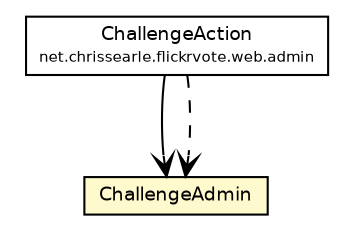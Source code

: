 #!/usr/local/bin/dot
#
# Class diagram 
# Generated by UmlGraph version 4.6 (http://www.spinellis.gr/sw/umlgraph)
#

digraph G {
	edge [fontname="Helvetica",fontsize=10,labelfontname="Helvetica",labelfontsize=10];
	node [fontname="Helvetica",fontsize=10,shape=plaintext];
	// net.chrissearle.flickrvote.web.admin.ChallengeAction
	c3883 [label=<<table border="0" cellborder="1" cellspacing="0" cellpadding="2" port="p" href="../admin/ChallengeAction.html">
		<tr><td><table border="0" cellspacing="0" cellpadding="1">
			<tr><td> ChallengeAction </td></tr>
			<tr><td><font point-size="7.0"> net.chrissearle.flickrvote.web.admin </font></td></tr>
		</table></td></tr>
		</table>>, fontname="Helvetica", fontcolor="black", fontsize=9.0];
	// net.chrissearle.flickrvote.web.model.ChallengeAdmin
	c3910 [label=<<table border="0" cellborder="1" cellspacing="0" cellpadding="2" port="p" bgcolor="lemonChiffon" href="./ChallengeAdmin.html">
		<tr><td><table border="0" cellspacing="0" cellpadding="1">
			<tr><td> ChallengeAdmin </td></tr>
		</table></td></tr>
		</table>>, fontname="Helvetica", fontcolor="black", fontsize=9.0];
	// net.chrissearle.flickrvote.web.admin.ChallengeAction NAVASSOC net.chrissearle.flickrvote.web.model.ChallengeAdmin
	c3883:p -> c3910:p [taillabel="", label="", headlabel="", fontname="Helvetica", fontcolor="black", fontsize=10.0, color="black", arrowhead=open];
	// net.chrissearle.flickrvote.web.admin.ChallengeAction DEPEND net.chrissearle.flickrvote.web.model.ChallengeAdmin
	c3883:p -> c3910:p [taillabel="", label="", headlabel="", fontname="Helvetica", fontcolor="black", fontsize=10.0, color="black", arrowhead=open, style=dashed];
}

